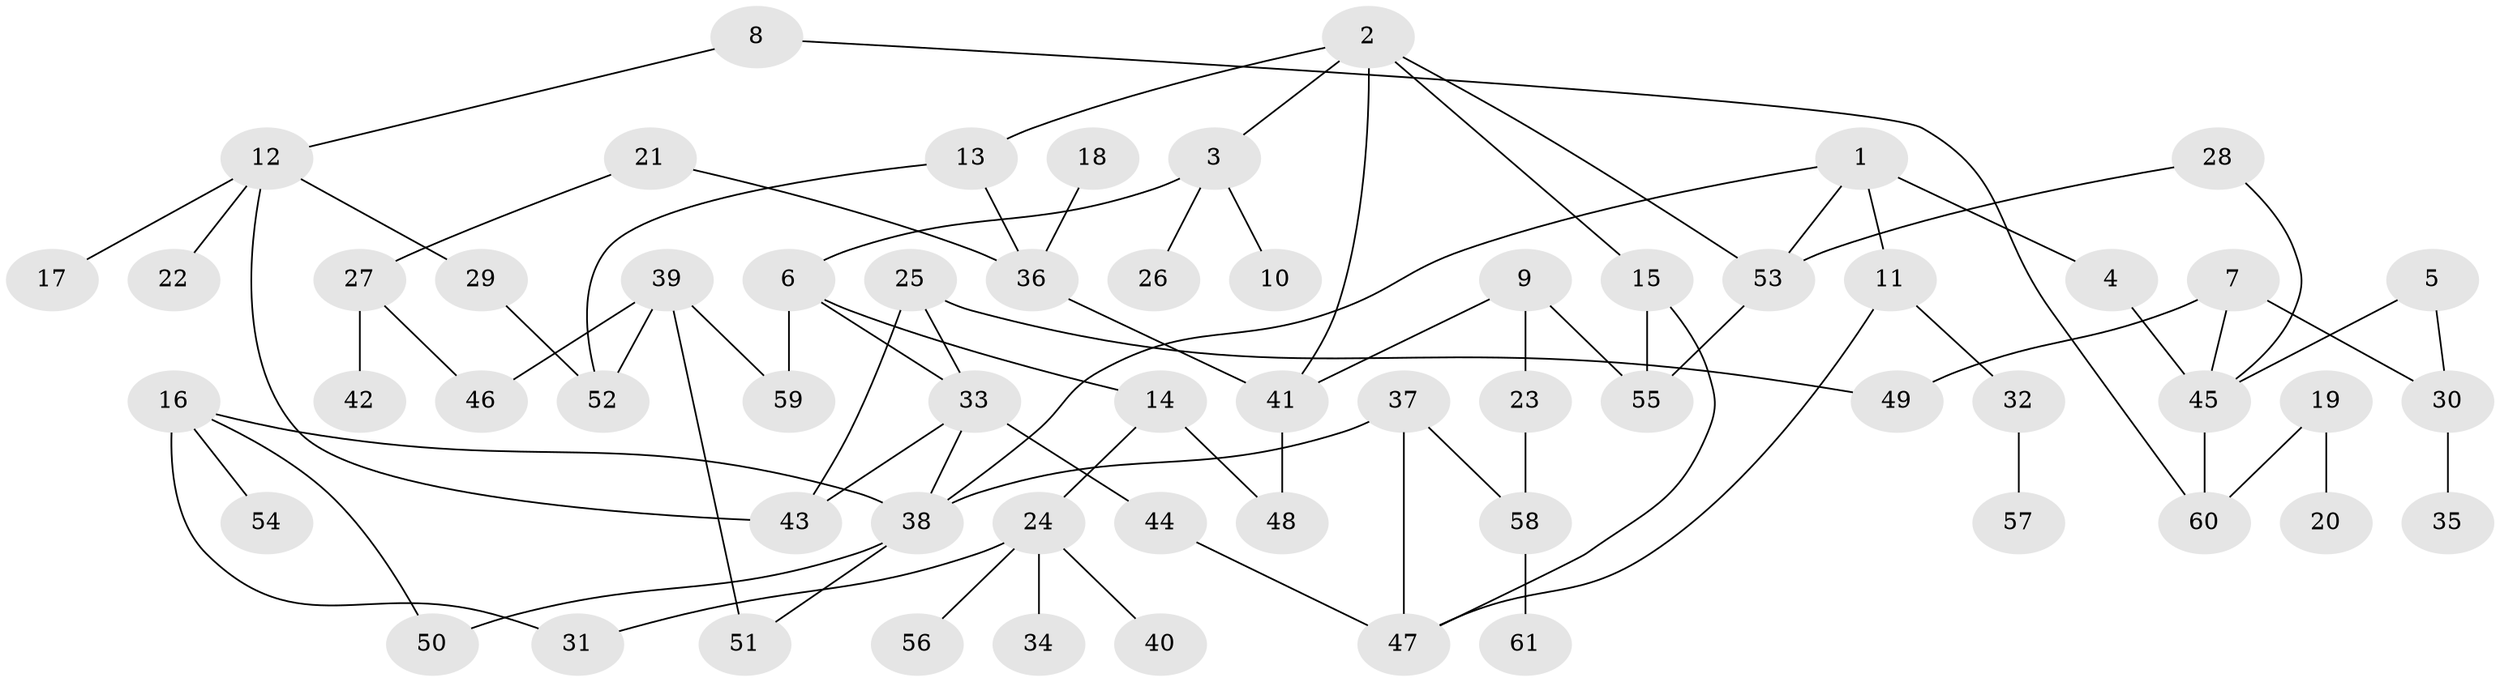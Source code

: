 // original degree distribution, {4: 0.11627906976744186, 3: 0.22093023255813954, 5: 0.046511627906976744, 2: 0.22093023255813954, 6: 0.03488372093023256, 1: 0.3488372093023256, 7: 0.011627906976744186}
// Generated by graph-tools (version 1.1) at 2025/36/03/04/25 23:36:11]
// undirected, 61 vertices, 80 edges
graph export_dot {
  node [color=gray90,style=filled];
  1;
  2;
  3;
  4;
  5;
  6;
  7;
  8;
  9;
  10;
  11;
  12;
  13;
  14;
  15;
  16;
  17;
  18;
  19;
  20;
  21;
  22;
  23;
  24;
  25;
  26;
  27;
  28;
  29;
  30;
  31;
  32;
  33;
  34;
  35;
  36;
  37;
  38;
  39;
  40;
  41;
  42;
  43;
  44;
  45;
  46;
  47;
  48;
  49;
  50;
  51;
  52;
  53;
  54;
  55;
  56;
  57;
  58;
  59;
  60;
  61;
  1 -- 4 [weight=1.0];
  1 -- 11 [weight=1.0];
  1 -- 38 [weight=1.0];
  1 -- 53 [weight=1.0];
  2 -- 3 [weight=1.0];
  2 -- 13 [weight=1.0];
  2 -- 15 [weight=1.0];
  2 -- 41 [weight=1.0];
  2 -- 53 [weight=1.0];
  3 -- 6 [weight=1.0];
  3 -- 10 [weight=1.0];
  3 -- 26 [weight=1.0];
  4 -- 45 [weight=1.0];
  5 -- 30 [weight=1.0];
  5 -- 45 [weight=1.0];
  6 -- 14 [weight=1.0];
  6 -- 33 [weight=1.0];
  6 -- 59 [weight=1.0];
  7 -- 30 [weight=1.0];
  7 -- 45 [weight=1.0];
  7 -- 49 [weight=1.0];
  8 -- 12 [weight=1.0];
  8 -- 60 [weight=1.0];
  9 -- 23 [weight=1.0];
  9 -- 41 [weight=1.0];
  9 -- 55 [weight=1.0];
  11 -- 32 [weight=1.0];
  11 -- 47 [weight=1.0];
  12 -- 17 [weight=1.0];
  12 -- 22 [weight=1.0];
  12 -- 29 [weight=1.0];
  12 -- 43 [weight=1.0];
  13 -- 36 [weight=1.0];
  13 -- 52 [weight=1.0];
  14 -- 24 [weight=1.0];
  14 -- 48 [weight=1.0];
  15 -- 47 [weight=1.0];
  15 -- 55 [weight=1.0];
  16 -- 31 [weight=1.0];
  16 -- 38 [weight=1.0];
  16 -- 50 [weight=1.0];
  16 -- 54 [weight=1.0];
  18 -- 36 [weight=1.0];
  19 -- 20 [weight=1.0];
  19 -- 60 [weight=1.0];
  21 -- 27 [weight=1.0];
  21 -- 36 [weight=1.0];
  23 -- 58 [weight=1.0];
  24 -- 31 [weight=1.0];
  24 -- 34 [weight=1.0];
  24 -- 40 [weight=1.0];
  24 -- 56 [weight=1.0];
  25 -- 33 [weight=1.0];
  25 -- 43 [weight=1.0];
  25 -- 49 [weight=1.0];
  27 -- 42 [weight=1.0];
  27 -- 46 [weight=1.0];
  28 -- 45 [weight=1.0];
  28 -- 53 [weight=1.0];
  29 -- 52 [weight=1.0];
  30 -- 35 [weight=1.0];
  32 -- 57 [weight=1.0];
  33 -- 38 [weight=1.0];
  33 -- 43 [weight=1.0];
  33 -- 44 [weight=1.0];
  36 -- 41 [weight=1.0];
  37 -- 38 [weight=1.0];
  37 -- 47 [weight=1.0];
  37 -- 58 [weight=1.0];
  38 -- 50 [weight=1.0];
  38 -- 51 [weight=1.0];
  39 -- 46 [weight=1.0];
  39 -- 51 [weight=1.0];
  39 -- 52 [weight=1.0];
  39 -- 59 [weight=1.0];
  41 -- 48 [weight=1.0];
  44 -- 47 [weight=1.0];
  45 -- 60 [weight=1.0];
  53 -- 55 [weight=1.0];
  58 -- 61 [weight=1.0];
}
